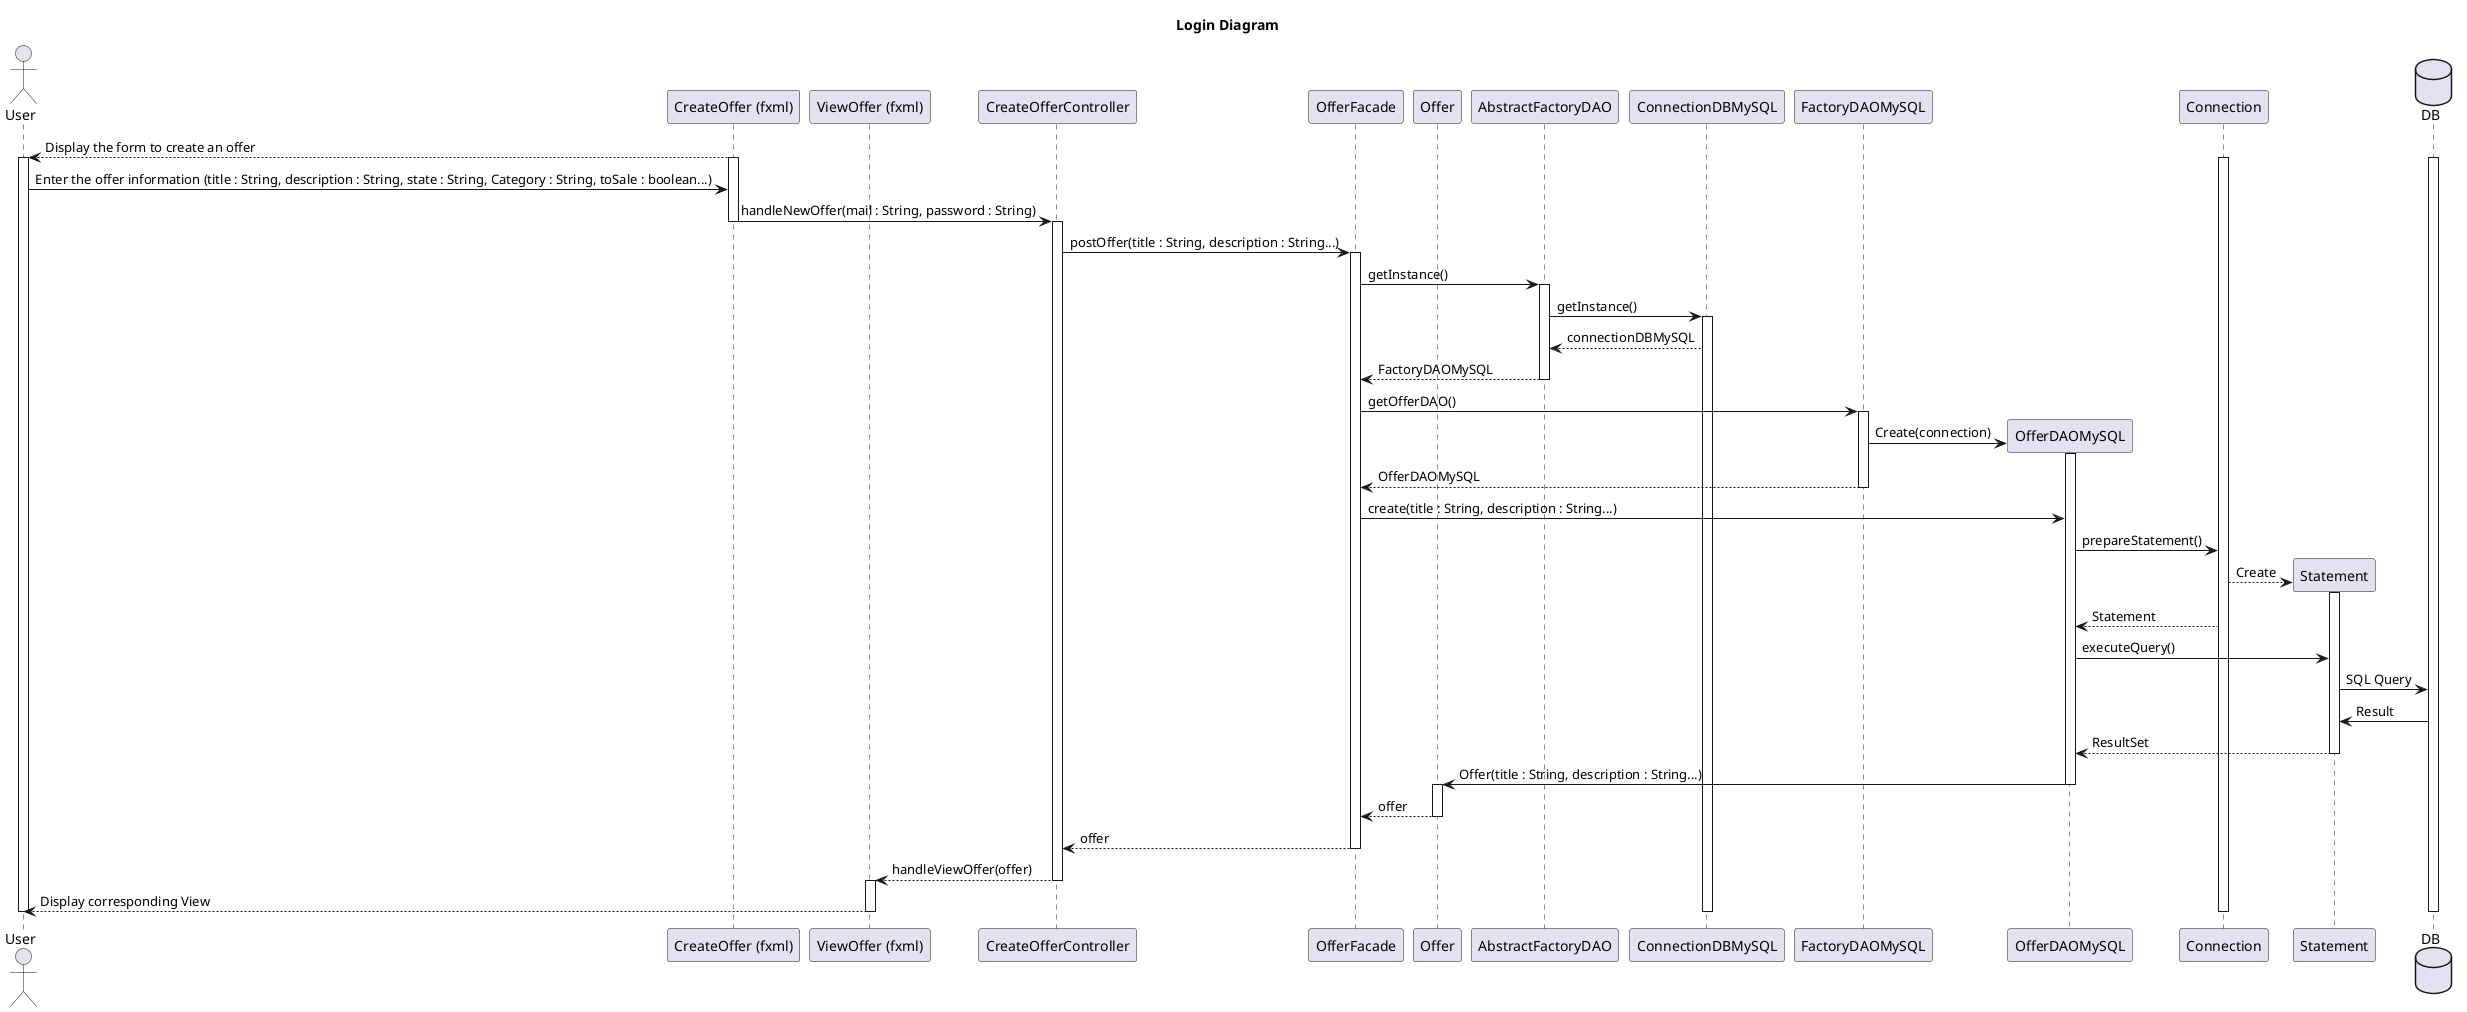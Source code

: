 @startuml
title Login Diagram

actor User
participant "CreateOffer (fxml)"
participant "ViewOffer (fxml)"
participant CreateOfferController
participant OfferFacade
participant Offer
participant AbstractFactoryDAO
participant ConnectionDBMySQL
participant FactoryDAOMySQL
participant OfferDAOMySQL
participant Connection
participant Statement
database DB


"CreateOffer (fxml)"-->User: Display the form to create an offer

activate "CreateOffer (fxml)"
activate User
activate DB
activate Connection


User->"CreateOffer (fxml)":Enter the offer information (title : String, description : String, state : String, Category : String, toSale : boolean...)

"CreateOffer (fxml)"->CreateOfferController: handleNewOffer(mail : String, password : String)

deactivate "CreateOffer (fxml)"

activate CreateOfferController

CreateOfferController->OfferFacade:postOffer(title : String, description : String...)

activate OfferFacade

OfferFacade->AbstractFactoryDAO:getInstance()
activate AbstractFactoryDAO

AbstractFactoryDAO -> ConnectionDBMySQL : getInstance()

activate ConnectionDBMySQL

AbstractFactoryDAO <-- ConnectionDBMySQL : connectionDBMySQL


AbstractFactoryDAO--> OfferFacade : FactoryDAOMySQL
deactivate AbstractFactoryDAO

OfferFacade -> FactoryDAOMySQL:getOfferDAO()

activate FactoryDAOMySQL

FactoryDAOMySQL->OfferDAOMySQL **:Create(connection)

activate OfferDAOMySQL
FactoryDAOMySQL-->OfferFacade:OfferDAOMySQL

deactivate FactoryDAOMySQL

OfferFacade->OfferDAOMySQL: create(title : String, description : String...)

OfferDAOMySQL->Connection: prepareStatement()

Connection-->Statement **: Create

activate Statement

Connection-->OfferDAOMySQL: Statement

OfferDAOMySQL->Statement:executeQuery()

Statement->DB: SQL Query

DB->Statement:Result

Statement-->OfferDAOMySQL: ResultSet

deactivate Statement

OfferDAOMySQL->Offer: Offer(title : String, description : String...)

deactivate OfferDAOMySQL

activate Offer

Offer-->OfferFacade: offer

deactivate Offer

OfferFacade-->CreateOfferController: offer

deactivate OfferFacade

CreateOfferController-->"ViewOffer (fxml)": handleViewOffer(offer)

deactivate CreateOfferController

activate "ViewOffer (fxml)"

"ViewOffer (fxml)"-->User: Display corresponding View

deactivate "ViewOffer (fxml)"
deactivate DB
deactivate User
deactivate ConnectionDBMySQL
deactivate Connection

@enduml